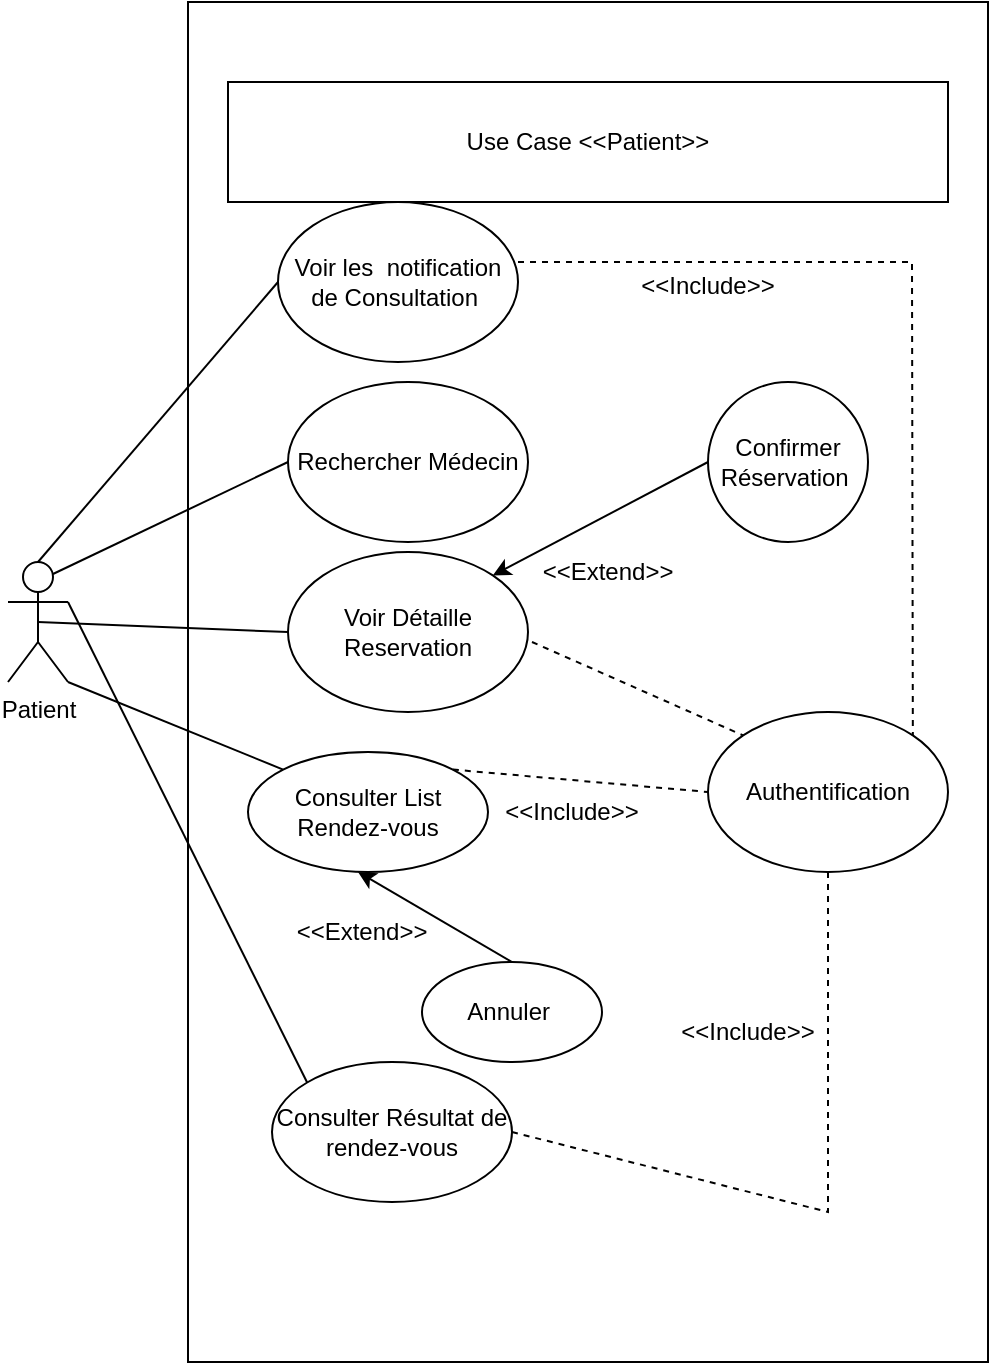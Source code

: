 <mxfile version="20.8.16" type="device"><diagram name="Page-1" id="jPoIvpymd-CKEti5hYN0"><mxGraphModel dx="1400" dy="1482" grid="1" gridSize="10" guides="1" tooltips="1" connect="1" arrows="1" fold="1" page="1" pageScale="1" pageWidth="583" pageHeight="827" math="0" shadow="0"><root><mxCell id="0"/><mxCell id="1" parent="0"/><mxCell id="LK5Fl6o8ixqtHKnEaXYI-2" value="" style="rounded=0;whiteSpace=wrap;html=1;" parent="1" vertex="1"><mxGeometry x="130" y="-540" width="400" height="680" as="geometry"/></mxCell><mxCell id="LK5Fl6o8ixqtHKnEaXYI-3" value="Use Case &amp;lt;&amp;lt;Patient&amp;gt;&amp;gt;" style="rounded=0;whiteSpace=wrap;html=1;" parent="1" vertex="1"><mxGeometry x="150" y="-500" width="360" height="60" as="geometry"/></mxCell><mxCell id="LK5Fl6o8ixqtHKnEaXYI-4" value="Patient" style="shape=umlActor;verticalLabelPosition=bottom;verticalAlign=top;html=1;outlineConnect=0;" parent="1" vertex="1"><mxGeometry x="40" y="-260" width="30" height="60" as="geometry"/></mxCell><mxCell id="LK5Fl6o8ixqtHKnEaXYI-5" value="Authentification" style="ellipse;whiteSpace=wrap;html=1;" parent="1" vertex="1"><mxGeometry x="390" y="-185" width="120" height="80" as="geometry"/></mxCell><mxCell id="LK5Fl6o8ixqtHKnEaXYI-6" value="Rechercher Médecin" style="ellipse;whiteSpace=wrap;html=1;" parent="1" vertex="1"><mxGeometry x="180" y="-350" width="120" height="80" as="geometry"/></mxCell><mxCell id="LK5Fl6o8ixqtHKnEaXYI-7" value="Voir Détaille Reservation" style="ellipse;whiteSpace=wrap;html=1;" parent="1" vertex="1"><mxGeometry x="180" y="-265" width="120" height="80" as="geometry"/></mxCell><mxCell id="LK5Fl6o8ixqtHKnEaXYI-8" value="Confirmer Réservation&amp;nbsp;" style="ellipse;whiteSpace=wrap;html=1;" parent="1" vertex="1"><mxGeometry x="390" y="-350" width="80" height="80" as="geometry"/></mxCell><mxCell id="LK5Fl6o8ixqtHKnEaXYI-9" value="" style="endArrow=classic;html=1;rounded=0;entryX=1;entryY=0;entryDx=0;entryDy=0;exitX=0;exitY=0.5;exitDx=0;exitDy=0;" parent="1" source="LK5Fl6o8ixqtHKnEaXYI-8" target="LK5Fl6o8ixqtHKnEaXYI-7" edge="1"><mxGeometry width="50" height="50" relative="1" as="geometry"><mxPoint x="355" y="-300" as="sourcePoint"/><mxPoint x="305" y="-250" as="targetPoint"/></mxGeometry></mxCell><mxCell id="LK5Fl6o8ixqtHKnEaXYI-10" value="&amp;lt;&amp;lt;Extend&amp;gt;&amp;gt;" style="text;html=1;strokeColor=none;fillColor=none;align=center;verticalAlign=middle;whiteSpace=wrap;rounded=0;" parent="1" vertex="1"><mxGeometry x="310" y="-270" width="60" height="30" as="geometry"/></mxCell><mxCell id="LK5Fl6o8ixqtHKnEaXYI-11" value="" style="endArrow=none;html=1;rounded=0;entryX=0;entryY=0.5;entryDx=0;entryDy=0;exitX=0.75;exitY=0.1;exitDx=0;exitDy=0;exitPerimeter=0;" parent="1" source="LK5Fl6o8ixqtHKnEaXYI-4" target="LK5Fl6o8ixqtHKnEaXYI-6" edge="1"><mxGeometry width="50" height="50" relative="1" as="geometry"><mxPoint x="70" y="-240" as="sourcePoint"/><mxPoint x="120" y="-290" as="targetPoint"/></mxGeometry></mxCell><mxCell id="LK5Fl6o8ixqtHKnEaXYI-12" value="" style="endArrow=none;html=1;rounded=0;entryX=0;entryY=0.5;entryDx=0;entryDy=0;exitX=0.5;exitY=0.5;exitDx=0;exitDy=0;exitPerimeter=0;" parent="1" source="LK5Fl6o8ixqtHKnEaXYI-4" target="LK5Fl6o8ixqtHKnEaXYI-7" edge="1"><mxGeometry width="50" height="50" relative="1" as="geometry"><mxPoint x="70" y="-220" as="sourcePoint"/><mxPoint x="120" y="-270" as="targetPoint"/></mxGeometry></mxCell><mxCell id="LK5Fl6o8ixqtHKnEaXYI-13" value="Consulter List Rendez-vous" style="ellipse;whiteSpace=wrap;html=1;" parent="1" vertex="1"><mxGeometry x="160" y="-165" width="120" height="60" as="geometry"/></mxCell><mxCell id="LK5Fl6o8ixqtHKnEaXYI-14" value="" style="endArrow=none;html=1;rounded=0;entryX=0;entryY=0;entryDx=0;entryDy=0;exitX=1;exitY=1;exitDx=0;exitDy=0;exitPerimeter=0;" parent="1" source="LK5Fl6o8ixqtHKnEaXYI-4" target="LK5Fl6o8ixqtHKnEaXYI-13" edge="1"><mxGeometry width="50" height="50" relative="1" as="geometry"><mxPoint x="80" y="-200" as="sourcePoint"/><mxPoint x="130" y="-250" as="targetPoint"/></mxGeometry></mxCell><mxCell id="LK5Fl6o8ixqtHKnEaXYI-15" value="" style="endArrow=none;dashed=1;html=1;rounded=0;entryX=0;entryY=0.5;entryDx=0;entryDy=0;exitX=1;exitY=0;exitDx=0;exitDy=0;" parent="1" source="LK5Fl6o8ixqtHKnEaXYI-13" target="LK5Fl6o8ixqtHKnEaXYI-5" edge="1"><mxGeometry width="50" height="50" relative="1" as="geometry"><mxPoint x="292" y="-115" as="sourcePoint"/><mxPoint x="342" y="-165" as="targetPoint"/></mxGeometry></mxCell><mxCell id="LK5Fl6o8ixqtHKnEaXYI-16" value="&amp;lt;&amp;lt;Include&amp;gt;&amp;gt;" style="text;html=1;strokeColor=none;fillColor=none;align=center;verticalAlign=middle;whiteSpace=wrap;rounded=0;" parent="1" vertex="1"><mxGeometry x="292" y="-150" width="60" height="30" as="geometry"/></mxCell><mxCell id="LK5Fl6o8ixqtHKnEaXYI-17" value="Consulter Résultat de rendez-vous" style="ellipse;whiteSpace=wrap;html=1;" parent="1" vertex="1"><mxGeometry x="172" y="-10" width="120" height="70" as="geometry"/></mxCell><mxCell id="LK5Fl6o8ixqtHKnEaXYI-18" value="" style="endArrow=none;html=1;rounded=0;exitX=0;exitY=0;exitDx=0;exitDy=0;entryX=1;entryY=0.333;entryDx=0;entryDy=0;entryPerimeter=0;" parent="1" source="LK5Fl6o8ixqtHKnEaXYI-17" target="LK5Fl6o8ixqtHKnEaXYI-4" edge="1"><mxGeometry width="50" height="50" relative="1" as="geometry"><mxPoint x="20" y="-120" as="sourcePoint"/><mxPoint x="70" y="-170" as="targetPoint"/></mxGeometry></mxCell><mxCell id="LK5Fl6o8ixqtHKnEaXYI-21" value="Annuler&amp;nbsp;" style="ellipse;whiteSpace=wrap;html=1;" parent="1" vertex="1"><mxGeometry x="247" y="-60" width="90" height="50" as="geometry"/></mxCell><mxCell id="LK5Fl6o8ixqtHKnEaXYI-22" value="" style="endArrow=classic;html=1;rounded=0;entryX=0.5;entryY=0;entryDx=0;entryDy=0;exitX=0.5;exitY=0;exitDx=0;exitDy=0;" parent="1" source="LK5Fl6o8ixqtHKnEaXYI-21" edge="1"><mxGeometry width="50" height="50" relative="1" as="geometry"><mxPoint x="265" y="-155" as="sourcePoint"/><mxPoint x="215" y="-105" as="targetPoint"/></mxGeometry></mxCell><mxCell id="LK5Fl6o8ixqtHKnEaXYI-23" value="&amp;lt;&amp;lt;Extend&amp;gt;&amp;gt;" style="text;html=1;strokeColor=none;fillColor=none;align=center;verticalAlign=middle;whiteSpace=wrap;rounded=0;" parent="1" vertex="1"><mxGeometry x="187" y="-90" width="60" height="30" as="geometry"/></mxCell><mxCell id="cAAxaXJ80klp3Eu2tYDa-1" value="Voir les&amp;nbsp; notification de Consultation&amp;nbsp;" style="ellipse;whiteSpace=wrap;html=1;" parent="1" vertex="1"><mxGeometry x="175" y="-440" width="120" height="80" as="geometry"/></mxCell><mxCell id="cAAxaXJ80klp3Eu2tYDa-2" value="" style="endArrow=none;dashed=1;html=1;rounded=0;entryX=1;entryY=0;entryDx=0;entryDy=0;" parent="1" target="LK5Fl6o8ixqtHKnEaXYI-5" edge="1"><mxGeometry width="50" height="50" relative="1" as="geometry"><mxPoint x="295" y="-410" as="sourcePoint"/><mxPoint x="345" y="-460" as="targetPoint"/><Array as="points"><mxPoint x="492" y="-410"/></Array></mxGeometry></mxCell><mxCell id="cAAxaXJ80klp3Eu2tYDa-3" value="&amp;lt;&amp;lt;Include&amp;gt;&amp;gt;" style="text;html=1;strokeColor=none;fillColor=none;align=center;verticalAlign=middle;whiteSpace=wrap;rounded=0;" parent="1" vertex="1"><mxGeometry x="360" y="-413.5" width="60" height="30" as="geometry"/></mxCell><mxCell id="cAAxaXJ80klp3Eu2tYDa-4" value="" style="endArrow=none;html=1;rounded=0;entryX=0;entryY=0.5;entryDx=0;entryDy=0;exitX=0.5;exitY=0;exitDx=0;exitDy=0;exitPerimeter=0;" parent="1" source="LK5Fl6o8ixqtHKnEaXYI-4" target="cAAxaXJ80klp3Eu2tYDa-1" edge="1"><mxGeometry width="50" height="50" relative="1" as="geometry"><mxPoint x="80" y="-290" as="sourcePoint"/><mxPoint x="130" y="-340" as="targetPoint"/></mxGeometry></mxCell><mxCell id="R_CaH_lYeu1HB8mT95nX-1" value="" style="endArrow=none;dashed=1;html=1;rounded=0;entryX=0.5;entryY=1;entryDx=0;entryDy=0;exitX=1;exitY=0.5;exitDx=0;exitDy=0;" edge="1" parent="1" source="LK5Fl6o8ixqtHKnEaXYI-17" target="LK5Fl6o8ixqtHKnEaXYI-5"><mxGeometry width="50" height="50" relative="1" as="geometry"><mxPoint x="270" y="-140" as="sourcePoint"/><mxPoint x="320" y="-190" as="targetPoint"/><Array as="points"><mxPoint x="450" y="65"/></Array></mxGeometry></mxCell><mxCell id="R_CaH_lYeu1HB8mT95nX-2" value="&amp;lt;&amp;lt;Include&amp;gt;&amp;gt;" style="text;html=1;strokeColor=none;fillColor=none;align=center;verticalAlign=middle;whiteSpace=wrap;rounded=0;" vertex="1" parent="1"><mxGeometry x="380" y="-40" width="60" height="30" as="geometry"/></mxCell><mxCell id="R_CaH_lYeu1HB8mT95nX-3" value="" style="endArrow=none;dashed=1;html=1;rounded=0;entryX=0;entryY=0;entryDx=0;entryDy=0;" edge="1" parent="1" target="LK5Fl6o8ixqtHKnEaXYI-5"><mxGeometry width="50" height="50" relative="1" as="geometry"><mxPoint x="302" y="-220" as="sourcePoint"/><mxPoint x="352" y="-270" as="targetPoint"/></mxGeometry></mxCell></root></mxGraphModel></diagram></mxfile>